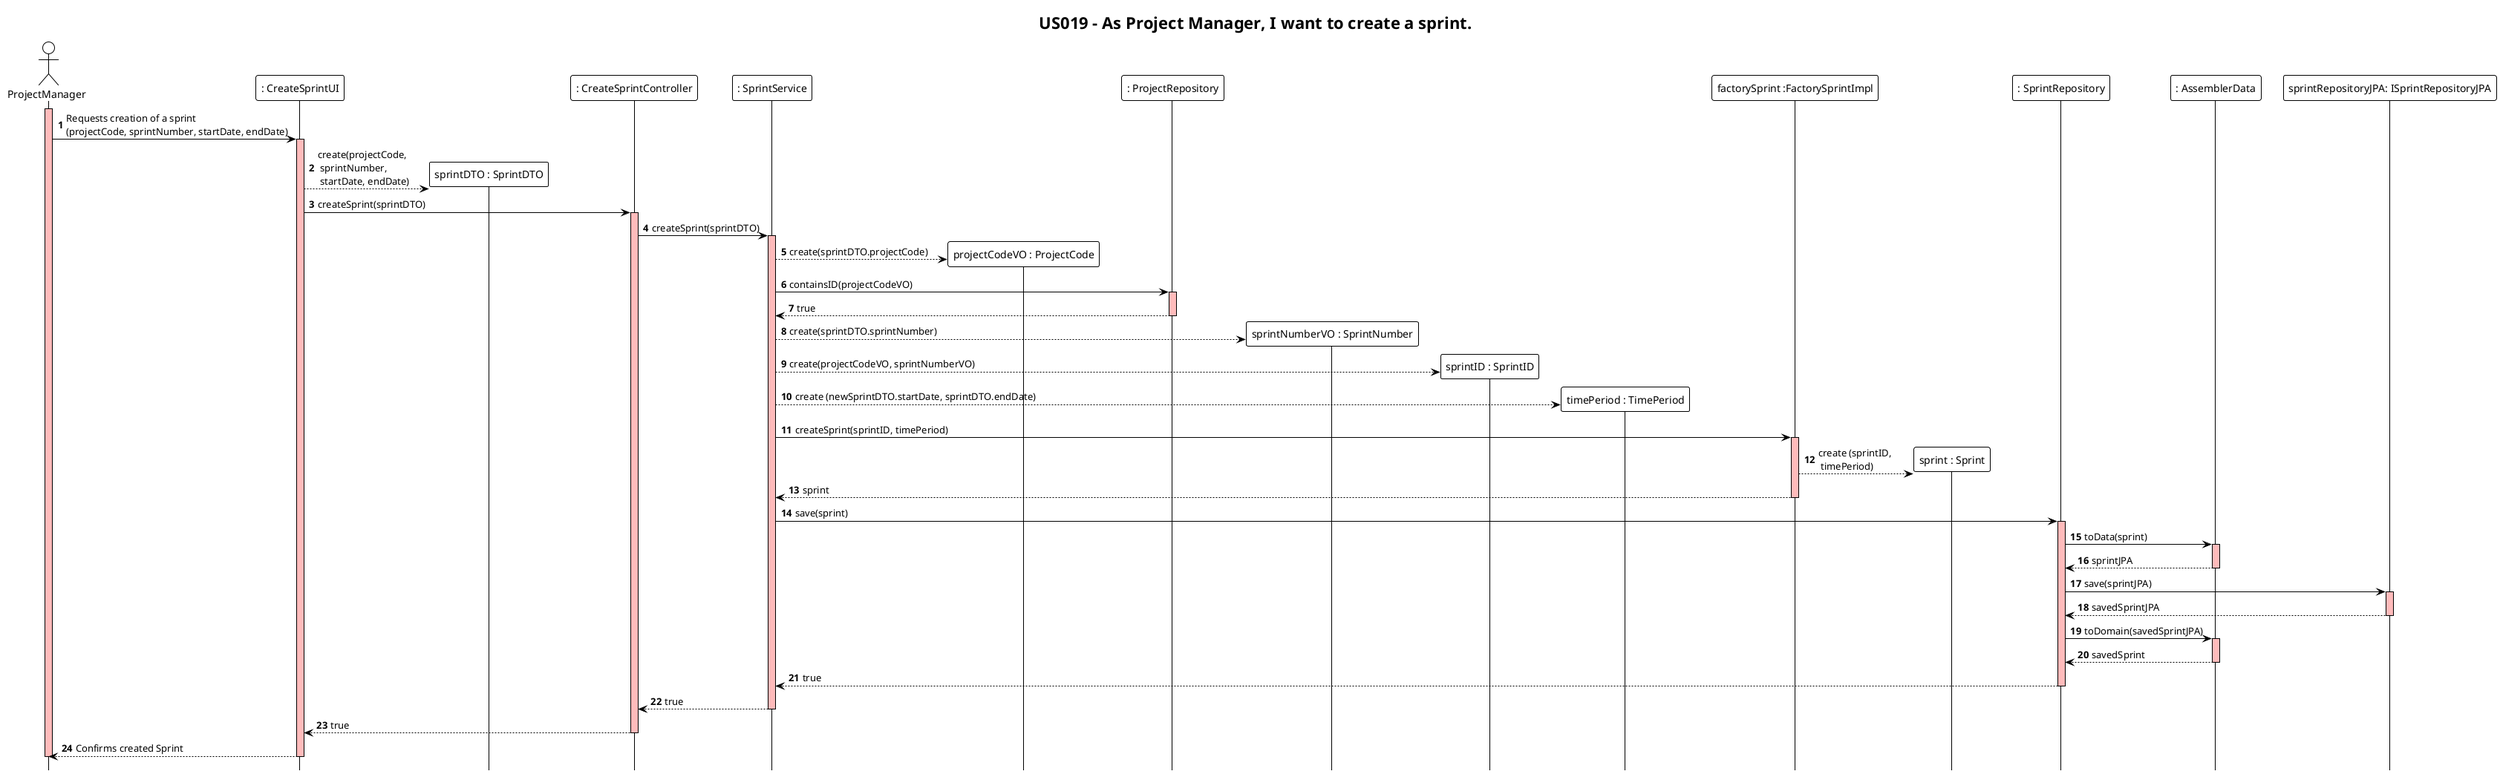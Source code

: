 @startuml
!theme plain
hide footbox
autonumber
title "US019 - As Project Manager, I want to create a sprint."

actor ProjectManager as User
participant ": CreateSprintUI" as UI
participant "sprintDTO : SprintDTO" as DTO
participant ": CreateSprintController" as Controller
participant ": SprintService" as Services
participant "projectCodeVO : ProjectCode" as ProjecCode
participant ": ProjectRepository" as ProjectRepository
participant "sprintNumberVO : SprintNumber" as SprintNumber
participant "sprintID : SprintID" as SprintID
participant "timePeriod : TimePeriod" as TimePeriod
participant "factorySprint :FactorySprintImpl" as Factory
participant "sprint : Sprint" as Sprint
participant "sprint : Sprint" as Sprint
participant ": SprintRepository" as Repository
participant ": AssemblerData" as Assembler
participant "sprintRepositoryJPA: ISprintRepositoryJPA" as RepositoryJPA



activate User #FFBBBB
User ->  UI: Requests creation of a sprint \n(projectCode, sprintNumber, startDate, endDate)

activate UI #FFBBBB
UI --> DTO **: create(projectCode, \n sprintNumber,\n startDate, endDate)
UI -> Controller: createSprint(sprintDTO)

activate Controller #FFBBBB
Controller -> Services: createSprint(sprintDTO)

activate Services #FFBBBB
Services --> ProjecCode ** : create(sprintDTO.projectCode)
Services -> ProjectRepository: containsID(projectCodeVO)

activate ProjectRepository #FFBBBB
ProjectRepository -->Services: true
deactivate

Services --> SprintNumber ** : create(sprintDTO.sprintNumber)
Services --> SprintID ** : create(projectCodeVO, sprintNumberVO)
Services --> TimePeriod ** : create (newSprintDTO.startDate, sprintDTO.endDate)
Services -> Factory: createSprint(sprintID, timePeriod)

activate Factory #FFBBBB
Factory --> Sprint ** : create (sprintID, \n timePeriod)
Factory --> Services : sprint
deactivate

Services -> Repository :save(sprint)

activate Repository #FFBBBB
Repository -> Assembler : toData(sprint)
activate Assembler #FFBBBB
Assembler --> Repository: sprintJPA
deactivate Assembler

Repository -> RepositoryJPA : save(sprintJPA)
activate RepositoryJPA #FFBBBB
RepositoryJPA --> Repository : savedSprintJPA
deactivate RepositoryJPA
Repository -> Assembler : toDomain(savedSprintJPA)
activate Assembler #FFBBBB
Assembler --> Repository : savedSprint
deactivate Assembler

Repository --> Services: true
deactivate

Services --> Controller: true
deactivate

Controller --> UI: true
deactivate

UI --> User: Confirms created Sprint
deactivate UI
deactivate User #FFBBBB
@enduml